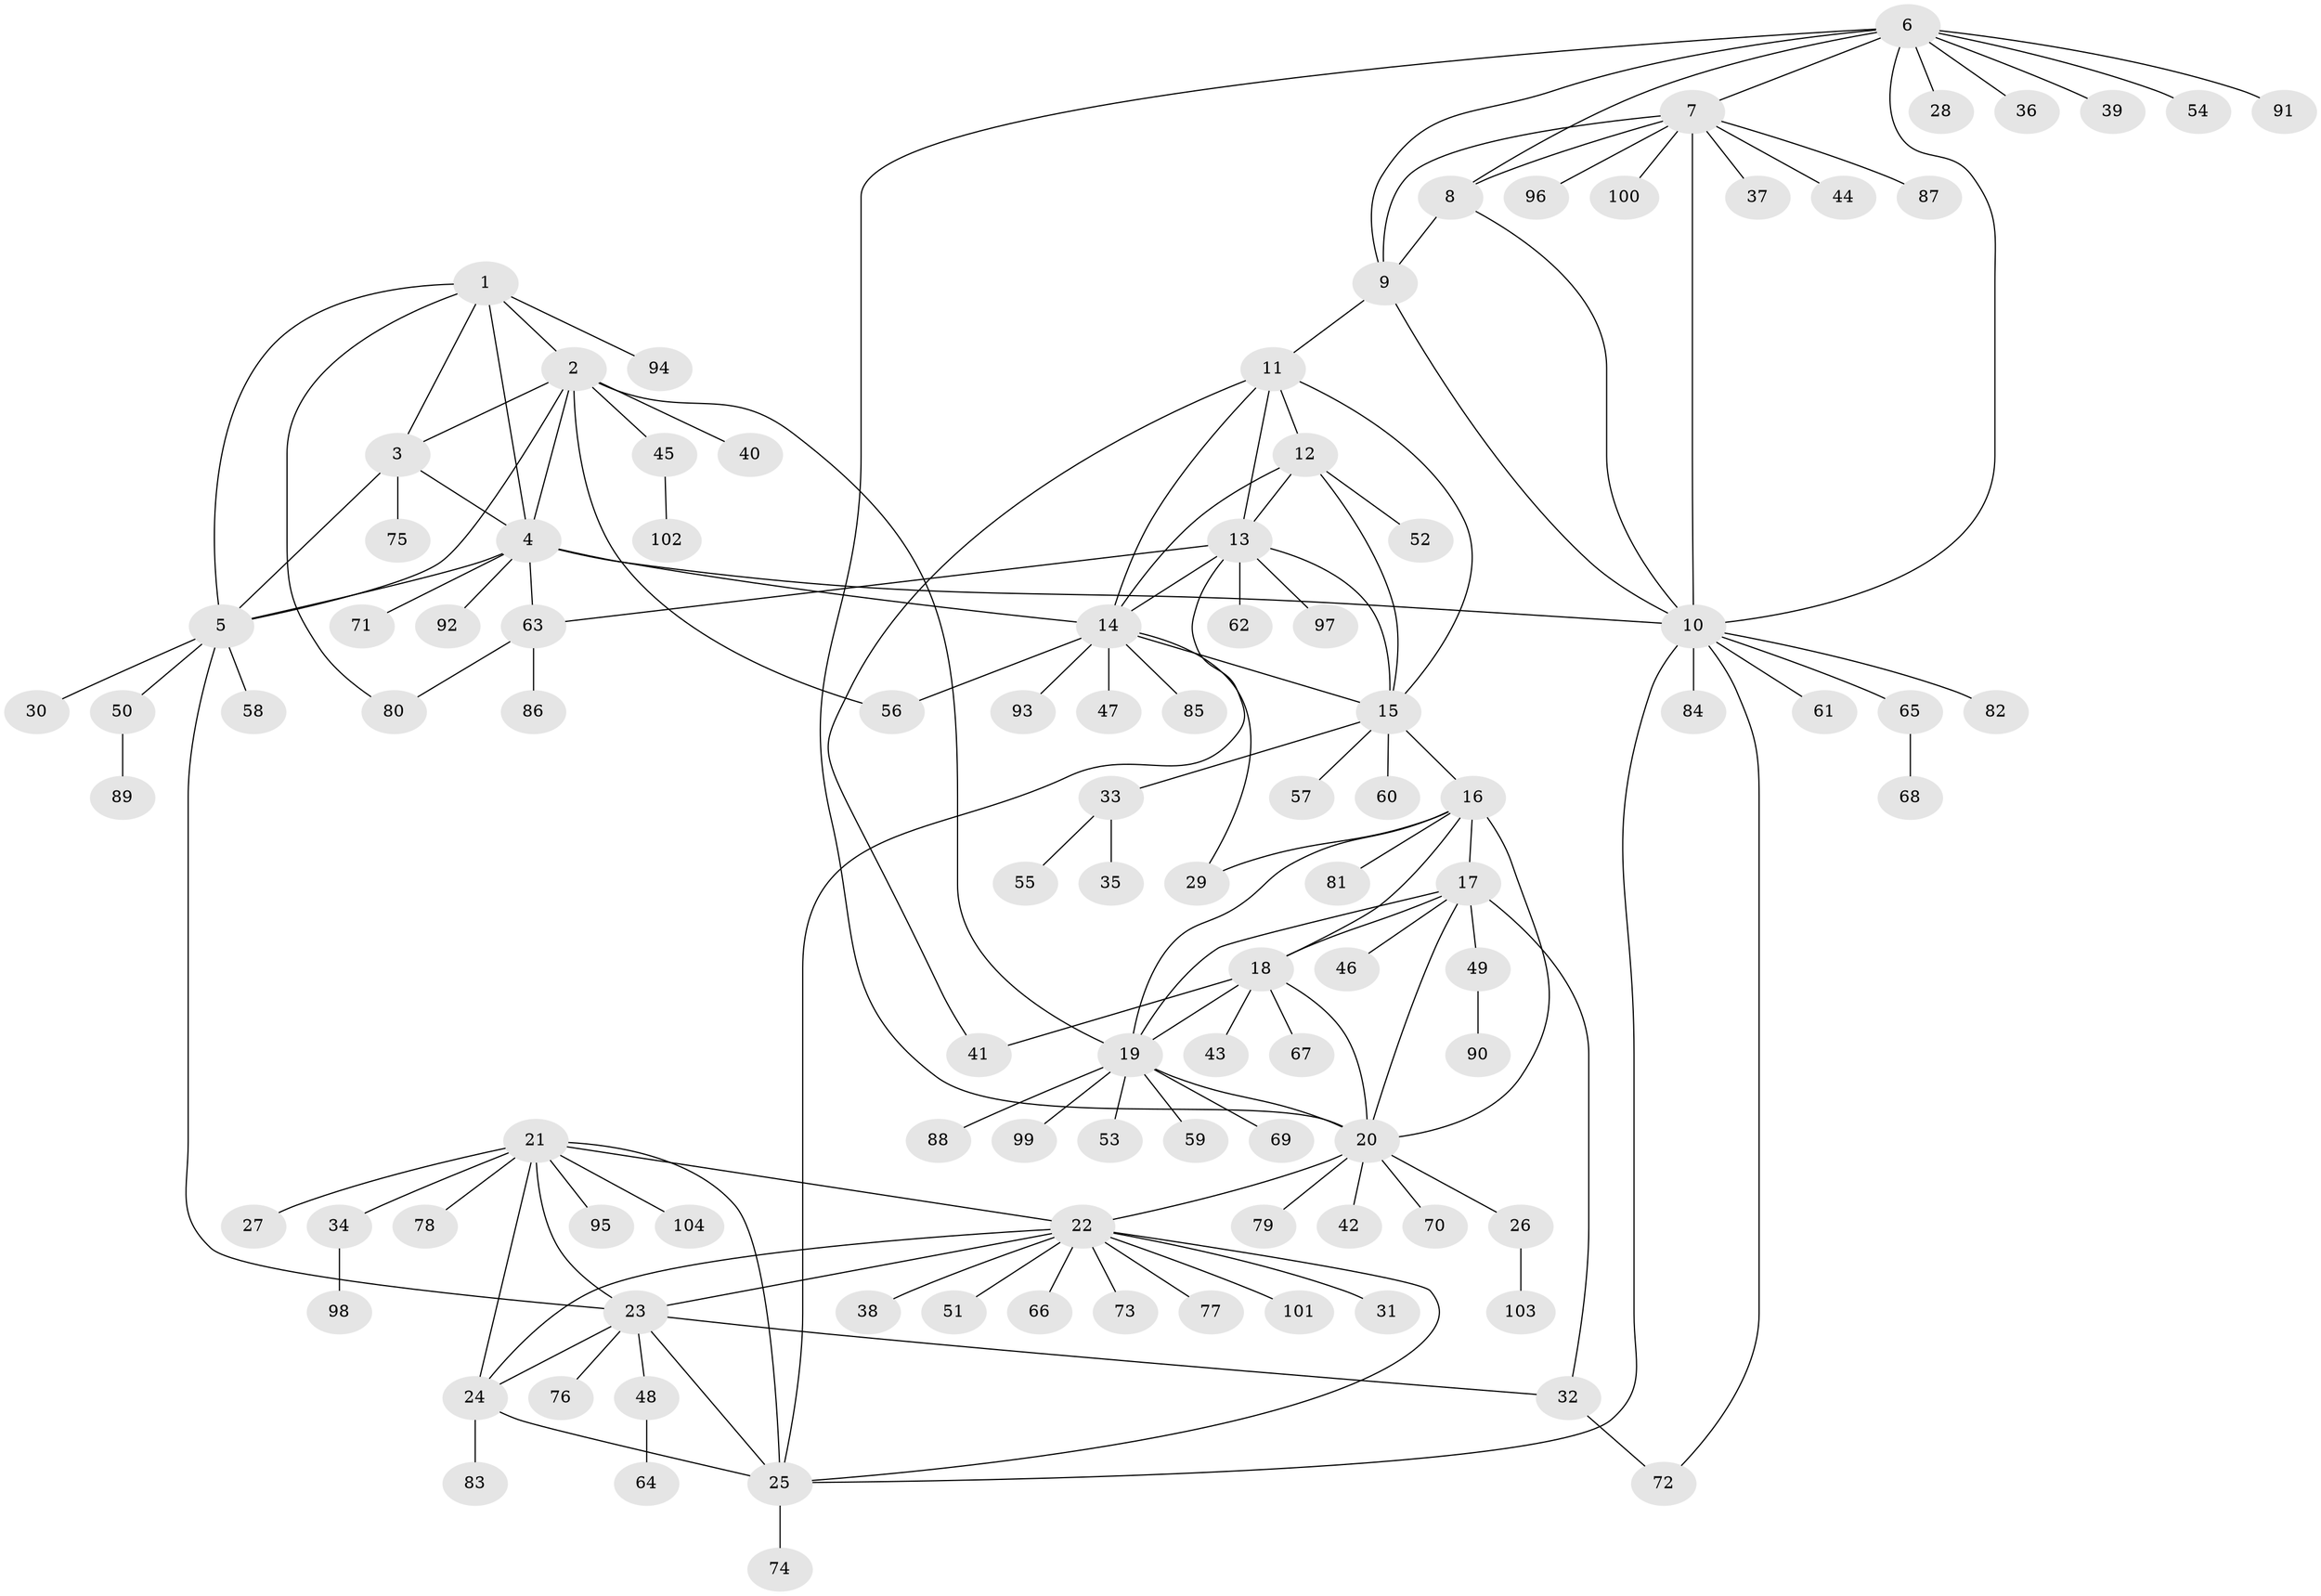 // Generated by graph-tools (version 1.1) at 2025/26/03/09/25 03:26:44]
// undirected, 104 vertices, 146 edges
graph export_dot {
graph [start="1"]
  node [color=gray90,style=filled];
  1;
  2;
  3;
  4;
  5;
  6;
  7;
  8;
  9;
  10;
  11;
  12;
  13;
  14;
  15;
  16;
  17;
  18;
  19;
  20;
  21;
  22;
  23;
  24;
  25;
  26;
  27;
  28;
  29;
  30;
  31;
  32;
  33;
  34;
  35;
  36;
  37;
  38;
  39;
  40;
  41;
  42;
  43;
  44;
  45;
  46;
  47;
  48;
  49;
  50;
  51;
  52;
  53;
  54;
  55;
  56;
  57;
  58;
  59;
  60;
  61;
  62;
  63;
  64;
  65;
  66;
  67;
  68;
  69;
  70;
  71;
  72;
  73;
  74;
  75;
  76;
  77;
  78;
  79;
  80;
  81;
  82;
  83;
  84;
  85;
  86;
  87;
  88;
  89;
  90;
  91;
  92;
  93;
  94;
  95;
  96;
  97;
  98;
  99;
  100;
  101;
  102;
  103;
  104;
  1 -- 2;
  1 -- 3;
  1 -- 4;
  1 -- 5;
  1 -- 80;
  1 -- 94;
  2 -- 3;
  2 -- 4;
  2 -- 5;
  2 -- 19;
  2 -- 40;
  2 -- 45;
  2 -- 56;
  3 -- 4;
  3 -- 5;
  3 -- 75;
  4 -- 5;
  4 -- 10;
  4 -- 14;
  4 -- 63;
  4 -- 71;
  4 -- 92;
  5 -- 23;
  5 -- 30;
  5 -- 50;
  5 -- 58;
  6 -- 7;
  6 -- 8;
  6 -- 9;
  6 -- 10;
  6 -- 20;
  6 -- 28;
  6 -- 36;
  6 -- 39;
  6 -- 54;
  6 -- 91;
  7 -- 8;
  7 -- 9;
  7 -- 10;
  7 -- 37;
  7 -- 44;
  7 -- 87;
  7 -- 96;
  7 -- 100;
  8 -- 9;
  8 -- 10;
  9 -- 10;
  9 -- 11;
  10 -- 25;
  10 -- 61;
  10 -- 65;
  10 -- 72;
  10 -- 82;
  10 -- 84;
  11 -- 12;
  11 -- 13;
  11 -- 14;
  11 -- 15;
  11 -- 41;
  12 -- 13;
  12 -- 14;
  12 -- 15;
  12 -- 52;
  13 -- 14;
  13 -- 15;
  13 -- 25;
  13 -- 62;
  13 -- 63;
  13 -- 97;
  14 -- 15;
  14 -- 29;
  14 -- 47;
  14 -- 56;
  14 -- 85;
  14 -- 93;
  15 -- 16;
  15 -- 33;
  15 -- 57;
  15 -- 60;
  16 -- 17;
  16 -- 18;
  16 -- 19;
  16 -- 20;
  16 -- 29;
  16 -- 81;
  17 -- 18;
  17 -- 19;
  17 -- 20;
  17 -- 32;
  17 -- 46;
  17 -- 49;
  18 -- 19;
  18 -- 20;
  18 -- 41;
  18 -- 43;
  18 -- 67;
  19 -- 20;
  19 -- 53;
  19 -- 59;
  19 -- 69;
  19 -- 88;
  19 -- 99;
  20 -- 22;
  20 -- 26;
  20 -- 42;
  20 -- 70;
  20 -- 79;
  21 -- 22;
  21 -- 23;
  21 -- 24;
  21 -- 25;
  21 -- 27;
  21 -- 34;
  21 -- 78;
  21 -- 95;
  21 -- 104;
  22 -- 23;
  22 -- 24;
  22 -- 25;
  22 -- 31;
  22 -- 38;
  22 -- 51;
  22 -- 66;
  22 -- 73;
  22 -- 77;
  22 -- 101;
  23 -- 24;
  23 -- 25;
  23 -- 32;
  23 -- 48;
  23 -- 76;
  24 -- 25;
  24 -- 83;
  25 -- 74;
  26 -- 103;
  32 -- 72;
  33 -- 35;
  33 -- 55;
  34 -- 98;
  45 -- 102;
  48 -- 64;
  49 -- 90;
  50 -- 89;
  63 -- 80;
  63 -- 86;
  65 -- 68;
}
